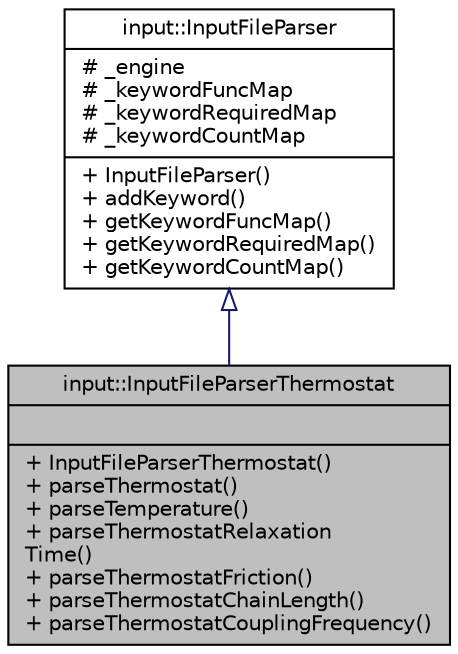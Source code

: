 digraph "input::InputFileParserThermostat"
{
 // LATEX_PDF_SIZE
  edge [fontname="Helvetica",fontsize="10",labelfontname="Helvetica",labelfontsize="10"];
  node [fontname="Helvetica",fontsize="10",shape=record];
  Node1 [label="{input::InputFileParserThermostat\n||+ InputFileParserThermostat()\l+ parseThermostat()\l+ parseTemperature()\l+ parseThermostatRelaxation\lTime()\l+ parseThermostatFriction()\l+ parseThermostatChainLength()\l+ parseThermostatCouplingFrequency()\l}",height=0.2,width=0.4,color="black", fillcolor="grey75", style="filled", fontcolor="black",tooltip="Parses the thermostat commands in the input file."];
  Node2 -> Node1 [dir="back",color="midnightblue",fontsize="10",style="solid",arrowtail="onormal",fontname="Helvetica"];
  Node2 [label="{input::InputFileParser\n|# _engine\l# _keywordFuncMap\l# _keywordRequiredMap\l# _keywordCountMap\l|+ InputFileParser()\l+ addKeyword()\l+ getKeywordFuncMap()\l+ getKeywordRequiredMap()\l+ getKeywordCountMap()\l}",height=0.2,width=0.4,color="black", fillcolor="white", style="filled",URL="$classinput_1_1InputFileParser.html",tooltip="Base class for parsing the input file."];
}
